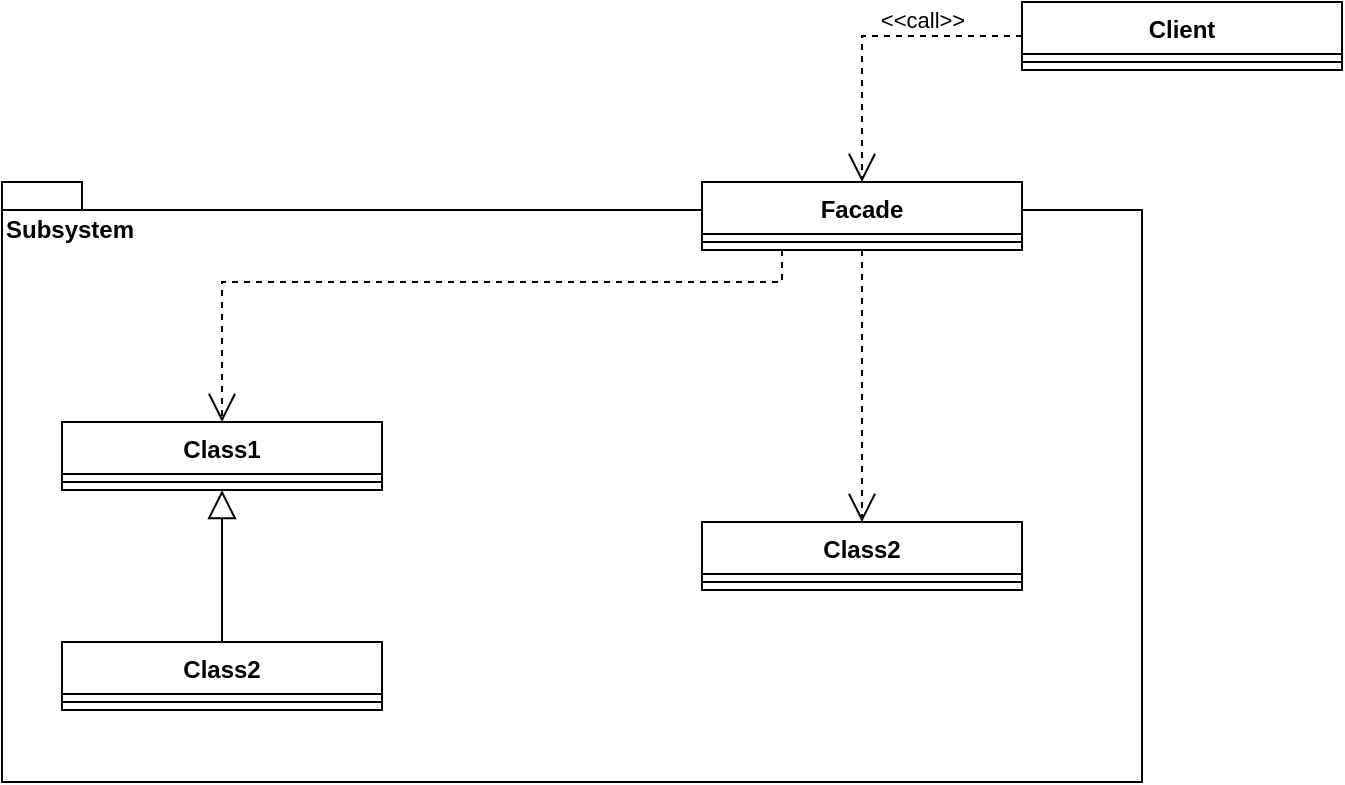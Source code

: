 <mxfile version="13.7.9" type="device"><diagram id="BiHYgvkIVRvihcJKSXTs" name="Página-1"><mxGraphModel dx="1086" dy="806" grid="1" gridSize="10" guides="1" tooltips="1" connect="1" arrows="1" fold="1" page="1" pageScale="1" pageWidth="827" pageHeight="1169" math="0" shadow="0"><root><mxCell id="0"/><mxCell id="1" parent="0"/><mxCell id="EyrlNRUxu2L9aG11Dc9M-23" value="Subsystem" style="shape=folder;fontStyle=1;spacingTop=10;tabWidth=40;tabHeight=14;tabPosition=left;html=1;align=left;verticalAlign=top;" parent="1" vertex="1"><mxGeometry x="120" y="170" width="570" height="300" as="geometry"/></mxCell><mxCell id="EyrlNRUxu2L9aG11Dc9M-21" value="Class1" style="swimlane;fontStyle=1;align=center;verticalAlign=top;childLayout=stackLayout;horizontal=1;startSize=26;horizontalStack=0;resizeParent=1;resizeParentMax=0;resizeLast=0;collapsible=1;marginBottom=0;" parent="1" vertex="1"><mxGeometry x="150" y="290" width="160" height="34" as="geometry"/></mxCell><mxCell id="EyrlNRUxu2L9aG11Dc9M-22" value="" style="line;strokeWidth=1;fillColor=none;align=left;verticalAlign=middle;spacingTop=-1;spacingLeft=3;spacingRight=3;rotatable=0;labelPosition=right;points=[];portConstraint=eastwest;" parent="EyrlNRUxu2L9aG11Dc9M-21" vertex="1"><mxGeometry y="26" width="160" height="8" as="geometry"/></mxCell><mxCell id="EyrlNRUxu2L9aG11Dc9M-25" style="edgeStyle=orthogonalEdgeStyle;rounded=0;orthogonalLoop=1;jettySize=auto;html=1;exitX=0.5;exitY=1;exitDx=0;exitDy=0;endArrow=open;endFill=0;endSize=12;dashed=1;" parent="1" source="EyrlNRUxu2L9aG11Dc9M-1" target="EyrlNRUxu2L9aG11Dc9M-17" edge="1"><mxGeometry relative="1" as="geometry"/></mxCell><mxCell id="EyrlNRUxu2L9aG11Dc9M-26" style="edgeStyle=orthogonalEdgeStyle;rounded=0;orthogonalLoop=1;jettySize=auto;html=1;endArrow=open;endFill=0;endSize=12;dashed=1;" parent="1" source="EyrlNRUxu2L9aG11Dc9M-1" target="EyrlNRUxu2L9aG11Dc9M-21" edge="1"><mxGeometry relative="1" as="geometry"><Array as="points"><mxPoint x="510" y="220"/><mxPoint x="230" y="220"/></Array></mxGeometry></mxCell><mxCell id="EyrlNRUxu2L9aG11Dc9M-1" value="Facade" style="swimlane;fontStyle=1;align=center;verticalAlign=top;childLayout=stackLayout;horizontal=1;startSize=26;horizontalStack=0;resizeParent=1;resizeParentMax=0;resizeLast=0;collapsible=1;marginBottom=0;" parent="1" vertex="1"><mxGeometry x="470" y="170" width="160" height="34" as="geometry"/></mxCell><mxCell id="EyrlNRUxu2L9aG11Dc9M-3" value="" style="line;strokeWidth=1;fillColor=none;align=left;verticalAlign=middle;spacingTop=-1;spacingLeft=3;spacingRight=3;rotatable=0;labelPosition=right;points=[];portConstraint=eastwest;" parent="EyrlNRUxu2L9aG11Dc9M-1" vertex="1"><mxGeometry y="26" width="160" height="8" as="geometry"/></mxCell><mxCell id="EyrlNRUxu2L9aG11Dc9M-24" style="edgeStyle=orthogonalEdgeStyle;rounded=0;orthogonalLoop=1;jettySize=auto;html=1;exitX=0.5;exitY=0;exitDx=0;exitDy=0;endSize=12;endArrow=block;endFill=0;" parent="1" source="EyrlNRUxu2L9aG11Dc9M-19" target="EyrlNRUxu2L9aG11Dc9M-21" edge="1"><mxGeometry relative="1" as="geometry"/></mxCell><mxCell id="EyrlNRUxu2L9aG11Dc9M-19" value="Class2" style="swimlane;fontStyle=1;align=center;verticalAlign=top;childLayout=stackLayout;horizontal=1;startSize=26;horizontalStack=0;resizeParent=1;resizeParentMax=0;resizeLast=0;collapsible=1;marginBottom=0;" parent="1" vertex="1"><mxGeometry x="150" y="400" width="160" height="34" as="geometry"/></mxCell><mxCell id="EyrlNRUxu2L9aG11Dc9M-20" value="" style="line;strokeWidth=1;fillColor=none;align=left;verticalAlign=middle;spacingTop=-1;spacingLeft=3;spacingRight=3;rotatable=0;labelPosition=right;points=[];portConstraint=eastwest;" parent="EyrlNRUxu2L9aG11Dc9M-19" vertex="1"><mxGeometry y="26" width="160" height="8" as="geometry"/></mxCell><mxCell id="EyrlNRUxu2L9aG11Dc9M-17" value="Class2" style="swimlane;fontStyle=1;align=center;verticalAlign=top;childLayout=stackLayout;horizontal=1;startSize=26;horizontalStack=0;resizeParent=1;resizeParentMax=0;resizeLast=0;collapsible=1;marginBottom=0;" parent="1" vertex="1"><mxGeometry x="470" y="340" width="160" height="34" as="geometry"/></mxCell><mxCell id="EyrlNRUxu2L9aG11Dc9M-18" value="" style="line;strokeWidth=1;fillColor=none;align=left;verticalAlign=middle;spacingTop=-1;spacingLeft=3;spacingRight=3;rotatable=0;labelPosition=right;points=[];portConstraint=eastwest;" parent="EyrlNRUxu2L9aG11Dc9M-17" vertex="1"><mxGeometry y="26" width="160" height="8" as="geometry"/></mxCell><mxCell id="EyrlNRUxu2L9aG11Dc9M-29" style="edgeStyle=orthogonalEdgeStyle;rounded=0;orthogonalLoop=1;jettySize=auto;html=1;dashed=1;endArrow=open;endFill=0;endSize=12;" parent="1" source="EyrlNRUxu2L9aG11Dc9M-27" target="EyrlNRUxu2L9aG11Dc9M-1" edge="1"><mxGeometry relative="1" as="geometry"><Array as="points"><mxPoint x="550" y="97"/></Array></mxGeometry></mxCell><mxCell id="EyrlNRUxu2L9aG11Dc9M-30" value="&amp;lt;&amp;lt;call&amp;gt;&amp;gt;" style="edgeLabel;html=1;align=center;verticalAlign=middle;resizable=0;points=[];" parent="EyrlNRUxu2L9aG11Dc9M-29" vertex="1" connectable="0"><mxGeometry x="-0.124" y="2" relative="1" as="geometry"><mxPoint x="17" y="-10" as="offset"/></mxGeometry></mxCell><mxCell id="EyrlNRUxu2L9aG11Dc9M-27" value="Client" style="swimlane;fontStyle=1;align=center;verticalAlign=top;childLayout=stackLayout;horizontal=1;startSize=26;horizontalStack=0;resizeParent=1;resizeParentMax=0;resizeLast=0;collapsible=1;marginBottom=0;" parent="1" vertex="1"><mxGeometry x="630" y="80" width="160" height="34" as="geometry"/></mxCell><mxCell id="EyrlNRUxu2L9aG11Dc9M-28" value="" style="line;strokeWidth=1;fillColor=none;align=left;verticalAlign=middle;spacingTop=-1;spacingLeft=3;spacingRight=3;rotatable=0;labelPosition=right;points=[];portConstraint=eastwest;" parent="EyrlNRUxu2L9aG11Dc9M-27" vertex="1"><mxGeometry y="26" width="160" height="8" as="geometry"/></mxCell></root></mxGraphModel></diagram></mxfile>